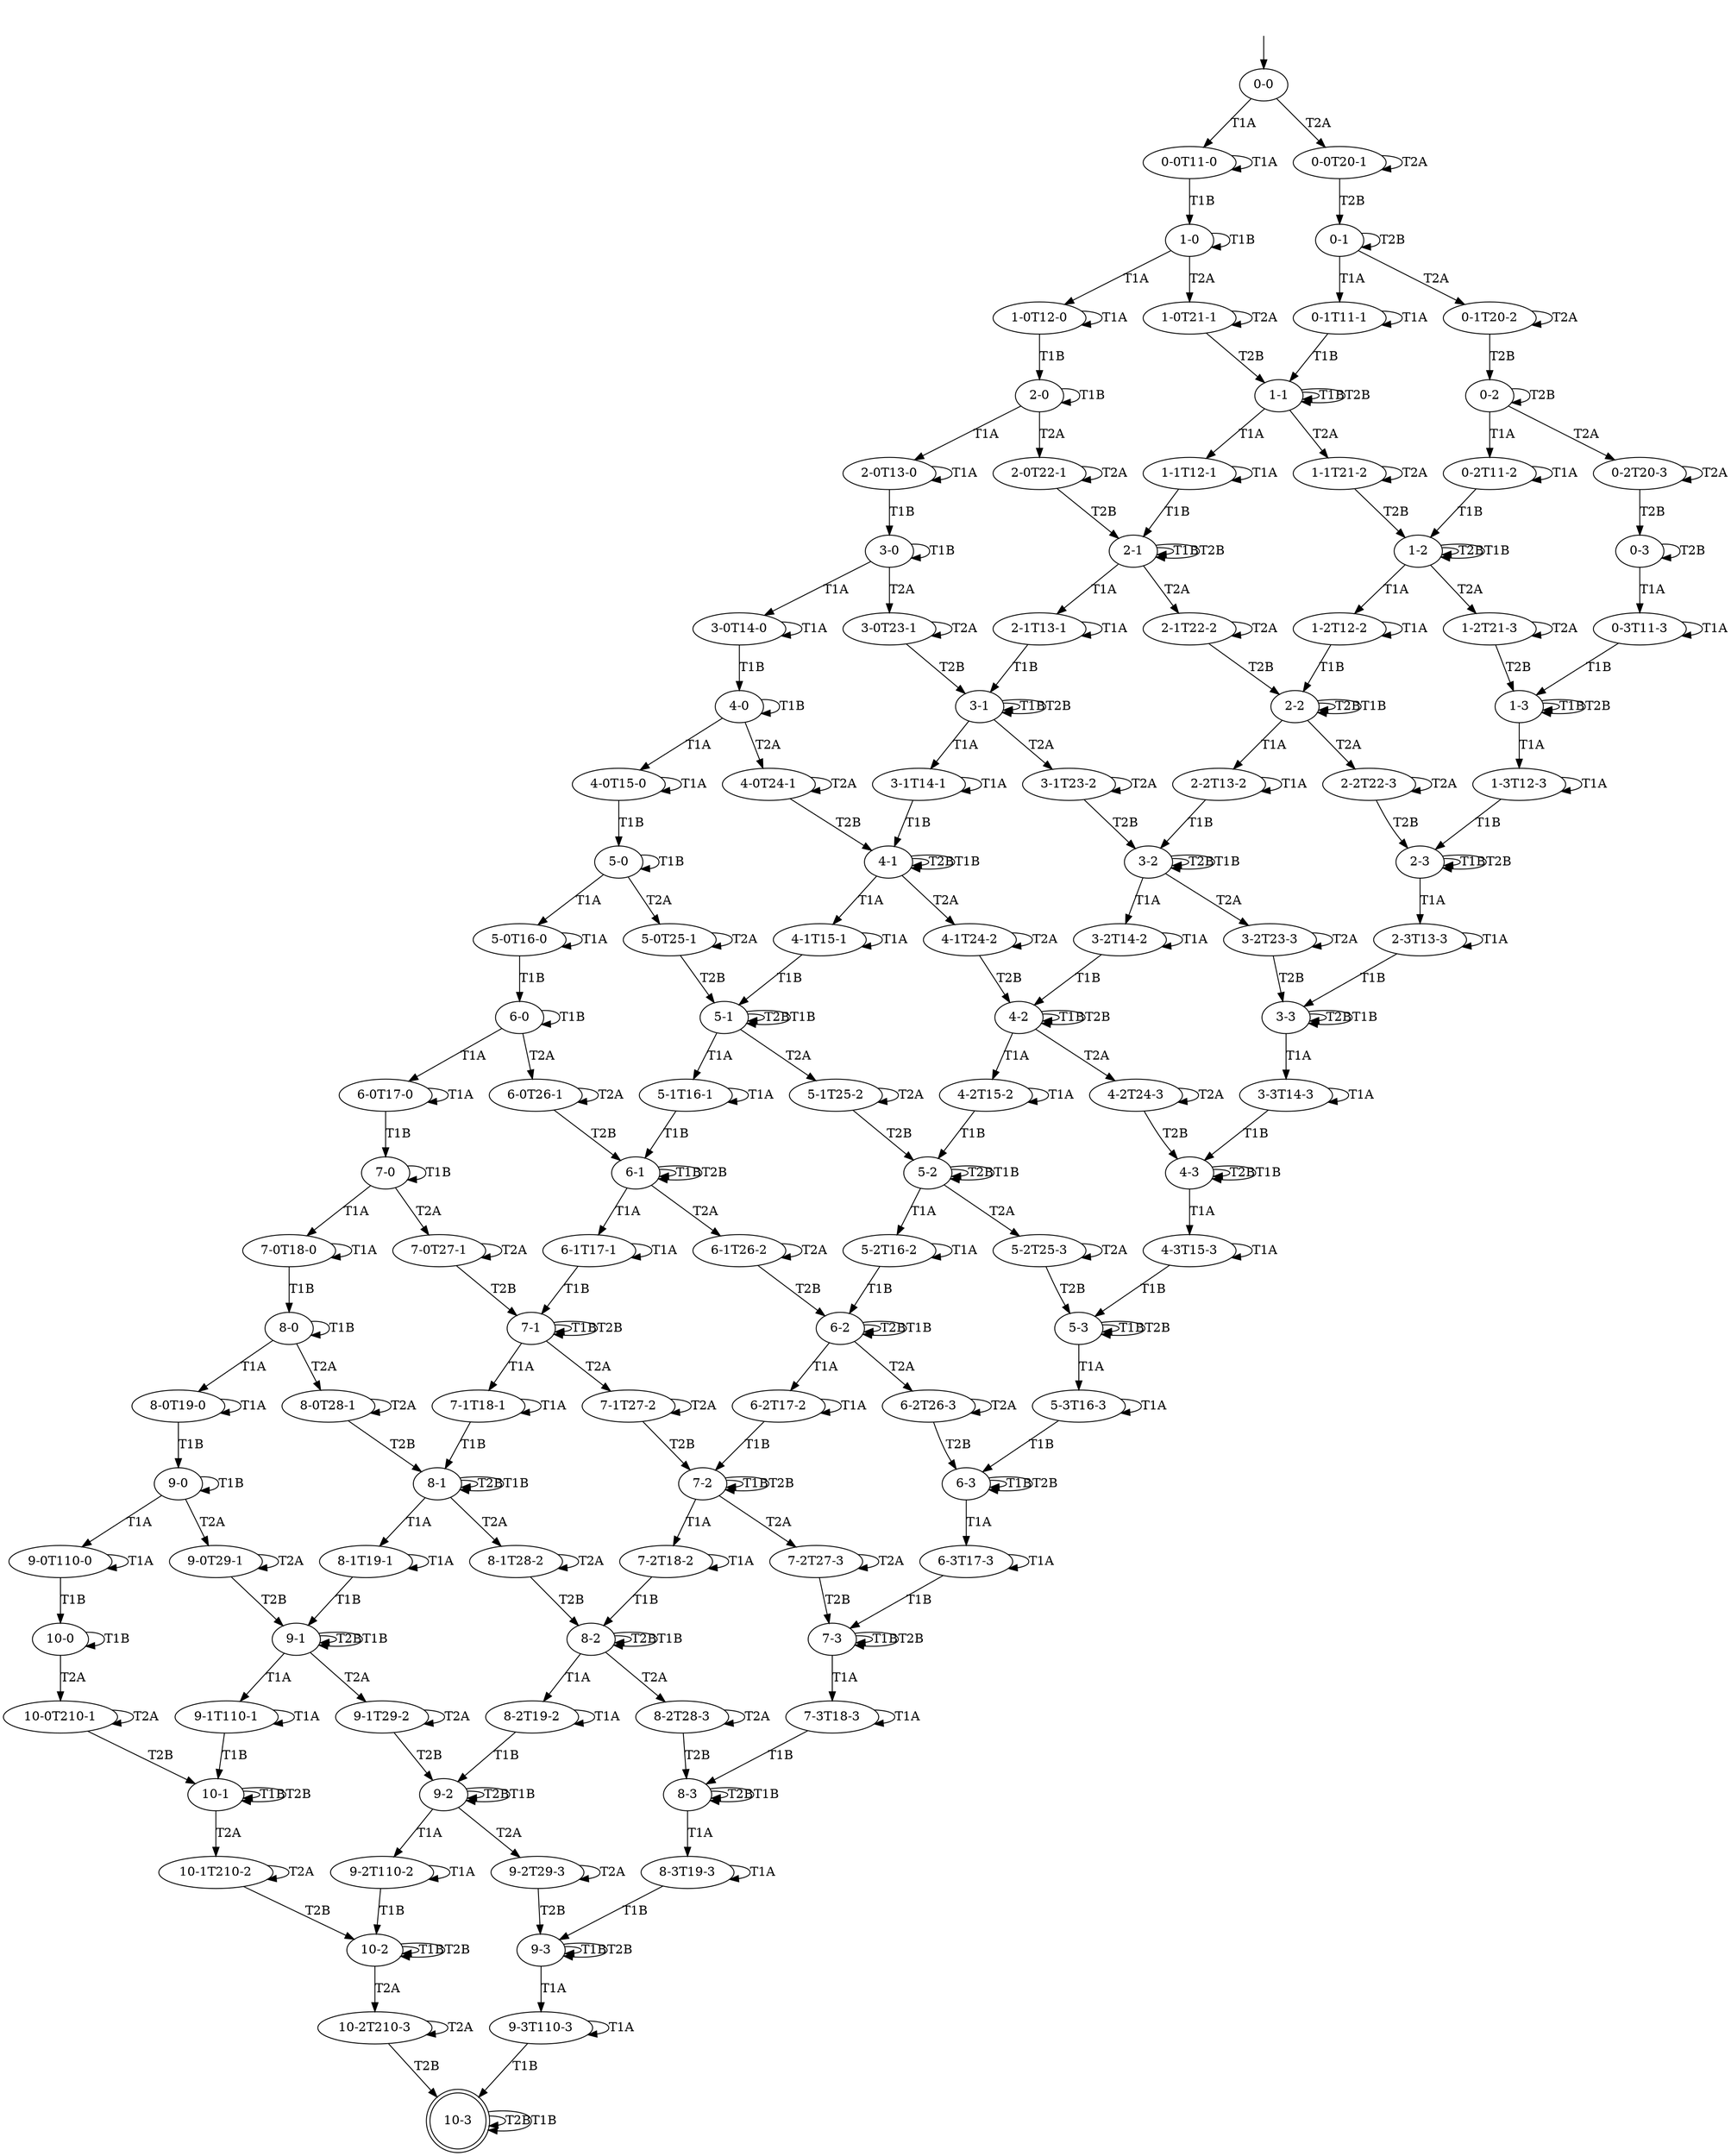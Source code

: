 digraph MA_2 {
"6-1" [label="6-1"];
"0-3" [label="0-3"];
"6-3" [label="6-3"];
"8-3" [label="8-3"];
"5-1" [label="5-1"];
"6-0" [label="6-0"];
"9-0" [label="9-0"];
"2-1" [label="2-1"];
"3-2" [label="3-2"];
"10-3" [label="10-3", shape=doublecircle];
"7-0" [label="7-0"];
"9-1" [label="9-1"];
"0-1" [label="0-1"];
"5-0" [label="5-0"];
"1-3" [label="1-3"];
"4-0" [label="4-0"];
"8-0" [label="8-0"];
"1-0" [label="1-0"];
"2-3" [label="2-3"];
"3-1" [label="3-1"];
"4-2" [label="4-2"];
"8-1" [label="8-1"];
"4-3" [label="4-3"];
"10-2" [label="10-2"];
"9-2" [label="9-2"];
"8-2" [label="8-2"];
"7-3" [label="7-3"];
"5-3" [label="5-3"];
"3-0" [label="3-0"];
"7-2" [label="7-2"];
"1-2" [label="1-2"];
"4-1" [label="4-1"];
"9-3" [label="9-3"];
"0-0" [label="0-0"];
"10-1" [label="10-1"];
"2-2" [label="2-2"];
"1-1" [label="1-1"];
"5-2" [label="5-2"];
"3-3" [label="3-3"];
"10-0" [label="10-0"];
"2-0" [label="2-0"];
"6-2" [label="6-2"];
"7-1" [label="7-1"];
"0-2" [label="0-2"];
"6-1T17-1" [label="6-1T17-1"];
"6-1T26-2" [label="6-1T26-2"];
"0-3T11-3" [label="0-3T11-3"];
"6-3T17-3" [label="6-3T17-3"];
"8-3T19-3" [label="8-3T19-3"];
"5-1T16-1" [label="5-1T16-1"];
"5-1T25-2" [label="5-1T25-2"];
"6-0T17-0" [label="6-0T17-0"];
"6-0T26-1" [label="6-0T26-1"];
"9-0T110-0" [label="9-0T110-0"];
"9-0T29-1" [label="9-0T29-1"];
"2-1T13-1" [label="2-1T13-1"];
"2-1T22-2" [label="2-1T22-2"];
"3-2T14-2" [label="3-2T14-2"];
"3-2T23-3" [label="3-2T23-3"];
"7-0T18-0" [label="7-0T18-0"];
"7-0T27-1" [label="7-0T27-1"];
"9-1T110-1" [label="9-1T110-1"];
"9-1T29-2" [label="9-1T29-2"];
"0-1T11-1" [label="0-1T11-1"];
"0-1T20-2" [label="0-1T20-2"];
"5-0T16-0" [label="5-0T16-0"];
"5-0T25-1" [label="5-0T25-1"];
"1-3T12-3" [label="1-3T12-3"];
"4-0T15-0" [label="4-0T15-0"];
"4-0T24-1" [label="4-0T24-1"];
"8-0T19-0" [label="8-0T19-0"];
"8-0T28-1" [label="8-0T28-1"];
"1-0T12-0" [label="1-0T12-0"];
"1-0T21-1" [label="1-0T21-1"];
"2-3T13-3" [label="2-3T13-3"];
"3-1T14-1" [label="3-1T14-1"];
"3-1T23-2" [label="3-1T23-2"];
"4-2T15-2" [label="4-2T15-2"];
"4-2T24-3" [label="4-2T24-3"];
"8-1T19-1" [label="8-1T19-1"];
"8-1T28-2" [label="8-1T28-2"];
"4-3T15-3" [label="4-3T15-3"];
"10-2T210-3" [label="10-2T210-3"];
"9-2T110-2" [label="9-2T110-2"];
"9-2T29-3" [label="9-2T29-3"];
"8-2T19-2" [label="8-2T19-2"];
"8-2T28-3" [label="8-2T28-3"];
"7-3T18-3" [label="7-3T18-3"];
"5-3T16-3" [label="5-3T16-3"];
"3-0T14-0" [label="3-0T14-0"];
"3-0T23-1" [label="3-0T23-1"];
"7-2T18-2" [label="7-2T18-2"];
"7-2T27-3" [label="7-2T27-3"];
"1-2T12-2" [label="1-2T12-2"];
"1-2T21-3" [label="1-2T21-3"];
"4-1T15-1" [label="4-1T15-1"];
"4-1T24-2" [label="4-1T24-2"];
"9-3T110-3" [label="9-3T110-3"];
"0-0T11-0" [label="0-0T11-0"];
"0-0T20-1" [label="0-0T20-1"];
"10-1T210-2" [label="10-1T210-2"];
"2-2T13-2" [label="2-2T13-2"];
"2-2T22-3" [label="2-2T22-3"];
"1-1T12-1" [label="1-1T12-1"];
"1-1T21-2" [label="1-1T21-2"];
"5-2T16-2" [label="5-2T16-2"];
"5-2T25-3" [label="5-2T25-3"];
"3-3T14-3" [label="3-3T14-3"];
"10-0T210-1" [label="10-0T210-1"];
"2-0T13-0" [label="2-0T13-0"];
"2-0T22-1" [label="2-0T22-1"];
"6-2T17-2" [label="6-2T17-2"];
"6-2T26-3" [label="6-2T26-3"];
"7-1T18-1" [label="7-1T18-1"];
"7-1T27-2" [label="7-1T27-2"];
"0-2T11-2" [label="0-2T11-2"];
"0-2T20-3" [label="0-2T20-3"];
"6-1" -> "6-1T17-1"  [label="T1A"];
"6-1" -> "6-1T26-2"  [label="T2A"];
"6-1" -> "6-1"  [label="T1B"];
"6-1" -> "6-1"  [label="T2B"];
"0-3" -> "0-3T11-3"  [label="T1A"];
"0-3" -> "0-3"  [label="T2B"];
"6-3" -> "6-3T17-3"  [label="T1A"];
"6-3" -> "6-3"  [label="T1B"];
"6-3" -> "6-3"  [label="T2B"];
"8-3" -> "8-3T19-3"  [label="T1A"];
"8-3" -> "8-3"  [label="T2B"];
"8-3" -> "8-3"  [label="T1B"];
"5-1" -> "5-1T16-1"  [label="T1A"];
"5-1" -> "5-1T25-2"  [label="T2A"];
"5-1" -> "5-1"  [label="T2B"];
"5-1" -> "5-1"  [label="T1B"];
"6-0" -> "6-0T17-0"  [label="T1A"];
"6-0" -> "6-0T26-1"  [label="T2A"];
"6-0" -> "6-0"  [label="T1B"];
"9-0" -> "9-0T110-0"  [label="T1A"];
"9-0" -> "9-0T29-1"  [label="T2A"];
"9-0" -> "9-0"  [label="T1B"];
"2-1" -> "2-1T13-1"  [label="T1A"];
"2-1" -> "2-1T22-2"  [label="T2A"];
"2-1" -> "2-1"  [label="T1B"];
"2-1" -> "2-1"  [label="T2B"];
"3-2" -> "3-2T14-2"  [label="T1A"];
"3-2" -> "3-2T23-3"  [label="T2A"];
"3-2" -> "3-2"  [label="T2B"];
"3-2" -> "3-2"  [label="T1B"];
"10-3" -> "10-3"  [label="T2B"];
"10-3" -> "10-3"  [label="T1B"];
"7-0" -> "7-0T18-0"  [label="T1A"];
"7-0" -> "7-0T27-1"  [label="T2A"];
"7-0" -> "7-0"  [label="T1B"];
"9-1" -> "9-1T110-1"  [label="T1A"];
"9-1" -> "9-1T29-2"  [label="T2A"];
"9-1" -> "9-1"  [label="T2B"];
"9-1" -> "9-1"  [label="T1B"];
"0-1" -> "0-1T11-1"  [label="T1A"];
"0-1" -> "0-1T20-2"  [label="T2A"];
"0-1" -> "0-1"  [label="T2B"];
"5-0" -> "5-0T16-0"  [label="T1A"];
"5-0" -> "5-0T25-1"  [label="T2A"];
"5-0" -> "5-0"  [label="T1B"];
"1-3" -> "1-3T12-3"  [label="T1A"];
"1-3" -> "1-3"  [label="T1B"];
"1-3" -> "1-3"  [label="T2B"];
"4-0" -> "4-0T15-0"  [label="T1A"];
"4-0" -> "4-0T24-1"  [label="T2A"];
"4-0" -> "4-0"  [label="T1B"];
"8-0" -> "8-0T19-0"  [label="T1A"];
"8-0" -> "8-0T28-1"  [label="T2A"];
"8-0" -> "8-0"  [label="T1B"];
"1-0" -> "1-0T12-0"  [label="T1A"];
"1-0" -> "1-0T21-1"  [label="T2A"];
"1-0" -> "1-0"  [label="T1B"];
"2-3" -> "2-3T13-3"  [label="T1A"];
"2-3" -> "2-3"  [label="T1B"];
"2-3" -> "2-3"  [label="T2B"];
"3-1" -> "3-1T14-1"  [label="T1A"];
"3-1" -> "3-1T23-2"  [label="T2A"];
"3-1" -> "3-1"  [label="T1B"];
"3-1" -> "3-1"  [label="T2B"];
"4-2" -> "4-2T15-2"  [label="T1A"];
"4-2" -> "4-2T24-3"  [label="T2A"];
"4-2" -> "4-2"  [label="T1B"];
"4-2" -> "4-2"  [label="T2B"];
"8-1" -> "8-1T19-1"  [label="T1A"];
"8-1" -> "8-1T28-2"  [label="T2A"];
"8-1" -> "8-1"  [label="T2B"];
"8-1" -> "8-1"  [label="T1B"];
"4-3" -> "4-3T15-3"  [label="T1A"];
"4-3" -> "4-3"  [label="T2B"];
"4-3" -> "4-3"  [label="T1B"];
"10-2" -> "10-2T210-3"  [label="T2A"];
"10-2" -> "10-2"  [label="T1B"];
"10-2" -> "10-2"  [label="T2B"];
"9-2" -> "9-2T110-2"  [label="T1A"];
"9-2" -> "9-2T29-3"  [label="T2A"];
"9-2" -> "9-2"  [label="T2B"];
"9-2" -> "9-2"  [label="T1B"];
"8-2" -> "8-2T19-2"  [label="T1A"];
"8-2" -> "8-2T28-3"  [label="T2A"];
"8-2" -> "8-2"  [label="T2B"];
"8-2" -> "8-2"  [label="T1B"];
"7-3" -> "7-3T18-3"  [label="T1A"];
"7-3" -> "7-3"  [label="T1B"];
"7-3" -> "7-3"  [label="T2B"];
"5-3" -> "5-3T16-3"  [label="T1A"];
"5-3" -> "5-3"  [label="T1B"];
"5-3" -> "5-3"  [label="T2B"];
"3-0" -> "3-0T14-0"  [label="T1A"];
"3-0" -> "3-0T23-1"  [label="T2A"];
"3-0" -> "3-0"  [label="T1B"];
"7-2" -> "7-2T18-2"  [label="T1A"];
"7-2" -> "7-2T27-3"  [label="T2A"];
"7-2" -> "7-2"  [label="T1B"];
"7-2" -> "7-2"  [label="T2B"];
"1-2" -> "1-2T12-2"  [label="T1A"];
"1-2" -> "1-2T21-3"  [label="T2A"];
"1-2" -> "1-2"  [label="T2B"];
"1-2" -> "1-2"  [label="T1B"];
"4-1" -> "4-1T15-1"  [label="T1A"];
"4-1" -> "4-1T24-2"  [label="T2A"];
"4-1" -> "4-1"  [label="T2B"];
"4-1" -> "4-1"  [label="T1B"];
"9-3" -> "9-3T110-3"  [label="T1A"];
"9-3" -> "9-3"  [label="T1B"];
"9-3" -> "9-3"  [label="T2B"];
"0-0" -> "0-0T11-0"  [label="T1A"];
"0-0" -> "0-0T20-1"  [label="T2A"];
"10-1" -> "10-1T210-2"  [label="T2A"];
"10-1" -> "10-1"  [label="T1B"];
"10-1" -> "10-1"  [label="T2B"];
"2-2" -> "2-2T13-2"  [label="T1A"];
"2-2" -> "2-2T22-3"  [label="T2A"];
"2-2" -> "2-2"  [label="T2B"];
"2-2" -> "2-2"  [label="T1B"];
"1-1" -> "1-1T12-1"  [label="T1A"];
"1-1" -> "1-1T21-2"  [label="T2A"];
"1-1" -> "1-1"  [label="T1B"];
"1-1" -> "1-1"  [label="T2B"];
"5-2" -> "5-2T16-2"  [label="T1A"];
"5-2" -> "5-2T25-3"  [label="T2A"];
"5-2" -> "5-2"  [label="T2B"];
"5-2" -> "5-2"  [label="T1B"];
"3-3" -> "3-3T14-3"  [label="T1A"];
"3-3" -> "3-3"  [label="T2B"];
"3-3" -> "3-3"  [label="T1B"];
"10-0" -> "10-0T210-1"  [label="T2A"];
"10-0" -> "10-0"  [label="T1B"];
"2-0" -> "2-0T13-0"  [label="T1A"];
"2-0" -> "2-0T22-1"  [label="T2A"];
"2-0" -> "2-0"  [label="T1B"];
"6-2" -> "6-2T17-2"  [label="T1A"];
"6-2" -> "6-2T26-3"  [label="T2A"];
"6-2" -> "6-2"  [label="T2B"];
"6-2" -> "6-2"  [label="T1B"];
"7-1" -> "7-1T18-1"  [label="T1A"];
"7-1" -> "7-1T27-2"  [label="T2A"];
"7-1" -> "7-1"  [label="T1B"];
"7-1" -> "7-1"  [label="T2B"];
"0-2" -> "0-2T11-2"  [label="T1A"];
"0-2" -> "0-2T20-3"  [label="T2A"];
"0-2" -> "0-2"  [label="T2B"];
"6-1T17-1" -> "6-1T17-1"  [label="T1A"];
"6-1T17-1" -> "7-1"  [label="T1B"];
"6-1T26-2" -> "6-1T26-2"  [label="T2A"];
"6-1T26-2" -> "6-2"  [label="T2B"];
"0-3T11-3" -> "0-3T11-3"  [label="T1A"];
"0-3T11-3" -> "1-3"  [label="T1B"];
"6-3T17-3" -> "6-3T17-3"  [label="T1A"];
"6-3T17-3" -> "7-3"  [label="T1B"];
"8-3T19-3" -> "8-3T19-3"  [label="T1A"];
"8-3T19-3" -> "9-3"  [label="T1B"];
"5-1T16-1" -> "5-1T16-1"  [label="T1A"];
"5-1T16-1" -> "6-1"  [label="T1B"];
"5-1T25-2" -> "5-1T25-2"  [label="T2A"];
"5-1T25-2" -> "5-2"  [label="T2B"];
"6-0T17-0" -> "6-0T17-0"  [label="T1A"];
"6-0T17-0" -> "7-0"  [label="T1B"];
"6-0T26-1" -> "6-0T26-1"  [label="T2A"];
"6-0T26-1" -> "6-1"  [label="T2B"];
"9-0T110-0" -> "9-0T110-0"  [label="T1A"];
"9-0T110-0" -> "10-0"  [label="T1B"];
"9-0T29-1" -> "9-0T29-1"  [label="T2A"];
"9-0T29-1" -> "9-1"  [label="T2B"];
"2-1T13-1" -> "2-1T13-1"  [label="T1A"];
"2-1T13-1" -> "3-1"  [label="T1B"];
"2-1T22-2" -> "2-1T22-2"  [label="T2A"];
"2-1T22-2" -> "2-2"  [label="T2B"];
"3-2T14-2" -> "3-2T14-2"  [label="T1A"];
"3-2T14-2" -> "4-2"  [label="T1B"];
"3-2T23-3" -> "3-2T23-3"  [label="T2A"];
"3-2T23-3" -> "3-3"  [label="T2B"];
"7-0T18-0" -> "7-0T18-0"  [label="T1A"];
"7-0T18-0" -> "8-0"  [label="T1B"];
"7-0T27-1" -> "7-0T27-1"  [label="T2A"];
"7-0T27-1" -> "7-1"  [label="T2B"];
"9-1T110-1" -> "9-1T110-1"  [label="T1A"];
"9-1T110-1" -> "10-1"  [label="T1B"];
"9-1T29-2" -> "9-1T29-2"  [label="T2A"];
"9-1T29-2" -> "9-2"  [label="T2B"];
"0-1T11-1" -> "0-1T11-1"  [label="T1A"];
"0-1T11-1" -> "1-1"  [label="T1B"];
"0-1T20-2" -> "0-1T20-2"  [label="T2A"];
"0-1T20-2" -> "0-2"  [label="T2B"];
"5-0T16-0" -> "5-0T16-0"  [label="T1A"];
"5-0T16-0" -> "6-0"  [label="T1B"];
"5-0T25-1" -> "5-0T25-1"  [label="T2A"];
"5-0T25-1" -> "5-1"  [label="T2B"];
"1-3T12-3" -> "1-3T12-3"  [label="T1A"];
"1-3T12-3" -> "2-3"  [label="T1B"];
"4-0T15-0" -> "4-0T15-0"  [label="T1A"];
"4-0T15-0" -> "5-0"  [label="T1B"];
"4-0T24-1" -> "4-0T24-1"  [label="T2A"];
"4-0T24-1" -> "4-1"  [label="T2B"];
"8-0T19-0" -> "8-0T19-0"  [label="T1A"];
"8-0T19-0" -> "9-0"  [label="T1B"];
"8-0T28-1" -> "8-0T28-1"  [label="T2A"];
"8-0T28-1" -> "8-1"  [label="T2B"];
"1-0T12-0" -> "1-0T12-0"  [label="T1A"];
"1-0T12-0" -> "2-0"  [label="T1B"];
"1-0T21-1" -> "1-0T21-1"  [label="T2A"];
"1-0T21-1" -> "1-1"  [label="T2B"];
"2-3T13-3" -> "2-3T13-3"  [label="T1A"];
"2-3T13-3" -> "3-3"  [label="T1B"];
"3-1T14-1" -> "3-1T14-1"  [label="T1A"];
"3-1T14-1" -> "4-1"  [label="T1B"];
"3-1T23-2" -> "3-1T23-2"  [label="T2A"];
"3-1T23-2" -> "3-2"  [label="T2B"];
"4-2T15-2" -> "4-2T15-2"  [label="T1A"];
"4-2T15-2" -> "5-2"  [label="T1B"];
"4-2T24-3" -> "4-2T24-3"  [label="T2A"];
"4-2T24-3" -> "4-3"  [label="T2B"];
"8-1T19-1" -> "8-1T19-1"  [label="T1A"];
"8-1T19-1" -> "9-1"  [label="T1B"];
"8-1T28-2" -> "8-1T28-2"  [label="T2A"];
"8-1T28-2" -> "8-2"  [label="T2B"];
"4-3T15-3" -> "4-3T15-3"  [label="T1A"];
"4-3T15-3" -> "5-3"  [label="T1B"];
"10-2T210-3" -> "10-2T210-3"  [label="T2A"];
"10-2T210-3" -> "10-3"  [label="T2B"];
"9-2T110-2" -> "9-2T110-2"  [label="T1A"];
"9-2T110-2" -> "10-2"  [label="T1B"];
"9-2T29-3" -> "9-2T29-3"  [label="T2A"];
"9-2T29-3" -> "9-3"  [label="T2B"];
"8-2T19-2" -> "8-2T19-2"  [label="T1A"];
"8-2T19-2" -> "9-2"  [label="T1B"];
"8-2T28-3" -> "8-2T28-3"  [label="T2A"];
"8-2T28-3" -> "8-3"  [label="T2B"];
"7-3T18-3" -> "7-3T18-3"  [label="T1A"];
"7-3T18-3" -> "8-3"  [label="T1B"];
"5-3T16-3" -> "5-3T16-3"  [label="T1A"];
"5-3T16-3" -> "6-3"  [label="T1B"];
"3-0T14-0" -> "3-0T14-0"  [label="T1A"];
"3-0T14-0" -> "4-0"  [label="T1B"];
"3-0T23-1" -> "3-0T23-1"  [label="T2A"];
"3-0T23-1" -> "3-1"  [label="T2B"];
"7-2T18-2" -> "7-2T18-2"  [label="T1A"];
"7-2T18-2" -> "8-2"  [label="T1B"];
"7-2T27-3" -> "7-2T27-3"  [label="T2A"];
"7-2T27-3" -> "7-3"  [label="T2B"];
"1-2T12-2" -> "1-2T12-2"  [label="T1A"];
"1-2T12-2" -> "2-2"  [label="T1B"];
"1-2T21-3" -> "1-2T21-3"  [label="T2A"];
"1-2T21-3" -> "1-3"  [label="T2B"];
"4-1T15-1" -> "4-1T15-1"  [label="T1A"];
"4-1T15-1" -> "5-1"  [label="T1B"];
"4-1T24-2" -> "4-1T24-2"  [label="T2A"];
"4-1T24-2" -> "4-2"  [label="T2B"];
"9-3T110-3" -> "9-3T110-3"  [label="T1A"];
"9-3T110-3" -> "10-3"  [label="T1B"];
"0-0T11-0" -> "0-0T11-0"  [label="T1A"];
"0-0T11-0" -> "1-0"  [label="T1B"];
"0-0T20-1" -> "0-0T20-1"  [label="T2A"];
"0-0T20-1" -> "0-1"  [label="T2B"];
"10-1T210-2" -> "10-1T210-2"  [label="T2A"];
"10-1T210-2" -> "10-2"  [label="T2B"];
"2-2T13-2" -> "2-2T13-2"  [label="T1A"];
"2-2T13-2" -> "3-2"  [label="T1B"];
"2-2T22-3" -> "2-2T22-3"  [label="T2A"];
"2-2T22-3" -> "2-3"  [label="T2B"];
"1-1T12-1" -> "1-1T12-1"  [label="T1A"];
"1-1T12-1" -> "2-1"  [label="T1B"];
"1-1T21-2" -> "1-1T21-2"  [label="T2A"];
"1-1T21-2" -> "1-2"  [label="T2B"];
"5-2T16-2" -> "5-2T16-2"  [label="T1A"];
"5-2T16-2" -> "6-2"  [label="T1B"];
"5-2T25-3" -> "5-2T25-3"  [label="T2A"];
"5-2T25-3" -> "5-3"  [label="T2B"];
"3-3T14-3" -> "3-3T14-3"  [label="T1A"];
"3-3T14-3" -> "4-3"  [label="T1B"];
"10-0T210-1" -> "10-0T210-1"  [label="T2A"];
"10-0T210-1" -> "10-1"  [label="T2B"];
"2-0T13-0" -> "2-0T13-0"  [label="T1A"];
"2-0T13-0" -> "3-0"  [label="T1B"];
"2-0T22-1" -> "2-0T22-1"  [label="T2A"];
"2-0T22-1" -> "2-1"  [label="T2B"];
"6-2T17-2" -> "6-2T17-2"  [label="T1A"];
"6-2T17-2" -> "7-2"  [label="T1B"];
"6-2T26-3" -> "6-2T26-3"  [label="T2A"];
"6-2T26-3" -> "6-3"  [label="T2B"];
"7-1T18-1" -> "7-1T18-1"  [label="T1A"];
"7-1T18-1" -> "8-1"  [label="T1B"];
"7-1T27-2" -> "7-1T27-2"  [label="T2A"];
"7-1T27-2" -> "7-2"  [label="T2B"];
"0-2T11-2" -> "0-2T11-2"  [label="T1A"];
"0-2T11-2" -> "1-2"  [label="T1B"];
"0-2T20-3" -> "0-2T20-3"  [label="T2A"];
"0-2T20-3" -> "0-3"  [label="T2B"];
__start0 [label="", shape=none];
__start0 -> "0-0"  [label=""];
}
